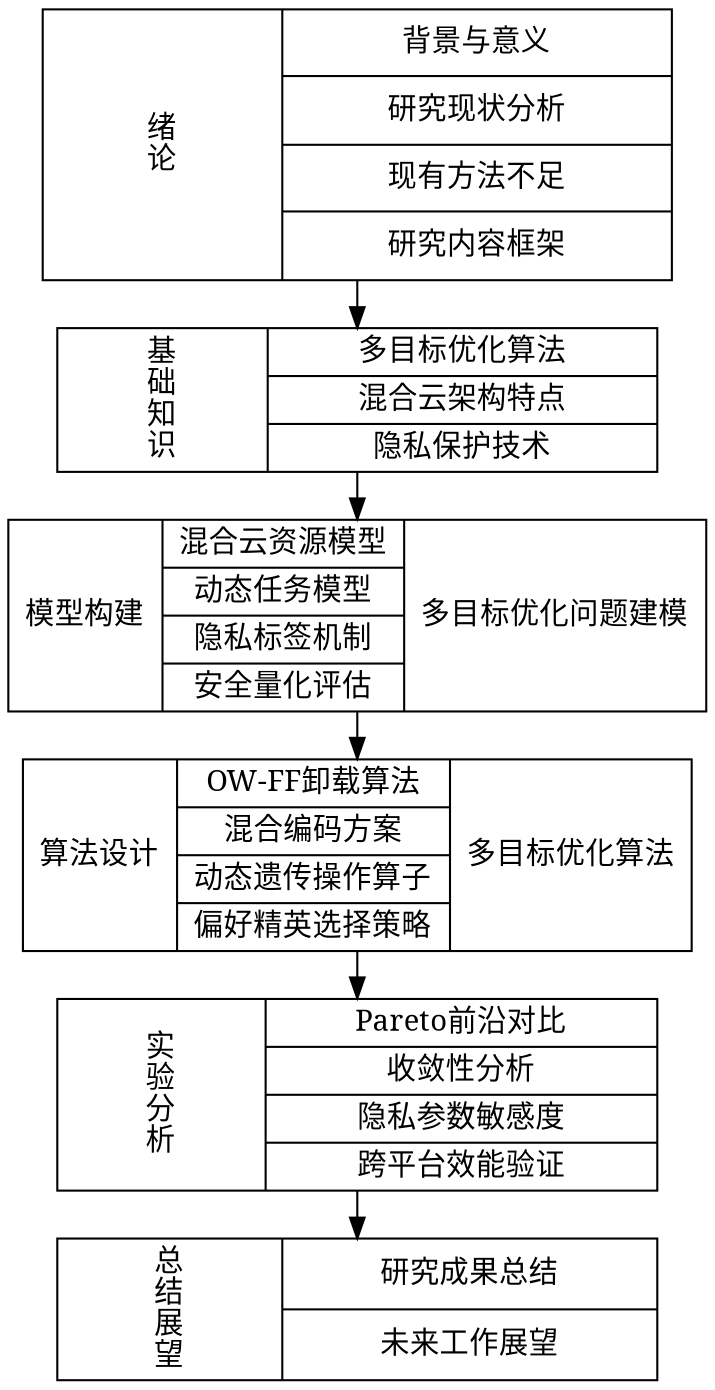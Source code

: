 digraph G {
    graph [ranksep=0.3]
    node [fontname="SimSun", shape=record, width=4]
    // edge [penwidth=1.5, arrowsize=0.8]

    chapter1 [label="绪\n论 | {背景与意义 | 研究现状分析 | 现有方法不足 | 研究内容框架}"
              width=4.2, height=1.8];
    chapter2 [label="基\n础\n知\n识|{多目标优化算法 | 混合云架构特点 | 隐私保护技术}"];
    chapter3 [label="模型构建|{混合云资源模型 | 动态任务模型 | 隐私标签机制 | 安全量化评估}|多目标优化问题建模"];
    chapter4 [label="算法设计|{OW-FF卸载算法 | 混合编码方案 | 动态遗传操作算子 | 偏好精英选择策略}|多目标优化算法"];
    chapter5 [label="实\n验\n分\n析|{Pareto前沿对比 | 收敛性分析 | 隐私参数敏感度 | 跨平台效能验证}"];
    chapter6 [label="总\n结\n展\n望|{研究成果总结 | 未来工作展望}"];

    chapter1 -> chapter2 -> chapter3 -> chapter4 -> chapter5 -> chapter6

    // 水平对齐设置
    // {rank=same; chapter1; chapter2; chapter3}
    // {rank=same; chapter4; chapter5; chapter6}

    // 虚线反向关联
    // chapter3 -> chapter2 [style=dashed, dir=back, constraint=false]
    // chapter4 -> chapter3 [style=dashed, dir=back, constraint=false]
    // chapter5 -> chapter4 [style=dashed, dir=back, constraint=false]
}